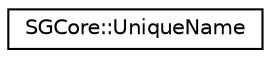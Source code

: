 digraph "Graphical Class Hierarchy"
{
 // LATEX_PDF_SIZE
  edge [fontname="Helvetica",fontsize="10",labelfontname="Helvetica",labelfontsize="10"];
  node [fontname="Helvetica",fontsize="10",shape=record];
  rankdir="LR";
  Node0 [label="SGCore::UniqueName",height=0.2,width=0.4,color="black", fillcolor="white", style="filled",URL="$structSGCore_1_1UniqueName.html",tooltip=" "];
}
